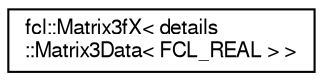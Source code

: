 digraph "Graphical Class Hierarchy"
{
  edge [fontname="FreeSans",fontsize="10",labelfontname="FreeSans",labelfontsize="10"];
  node [fontname="FreeSans",fontsize="10",shape=record];
  rankdir="LR";
  Node1 [label="fcl::Matrix3fX\< details\l::Matrix3Data\< FCL_REAL \> \>",height=0.2,width=0.4,color="black", fillcolor="white", style="filled",URL="$a00088.html"];
}
